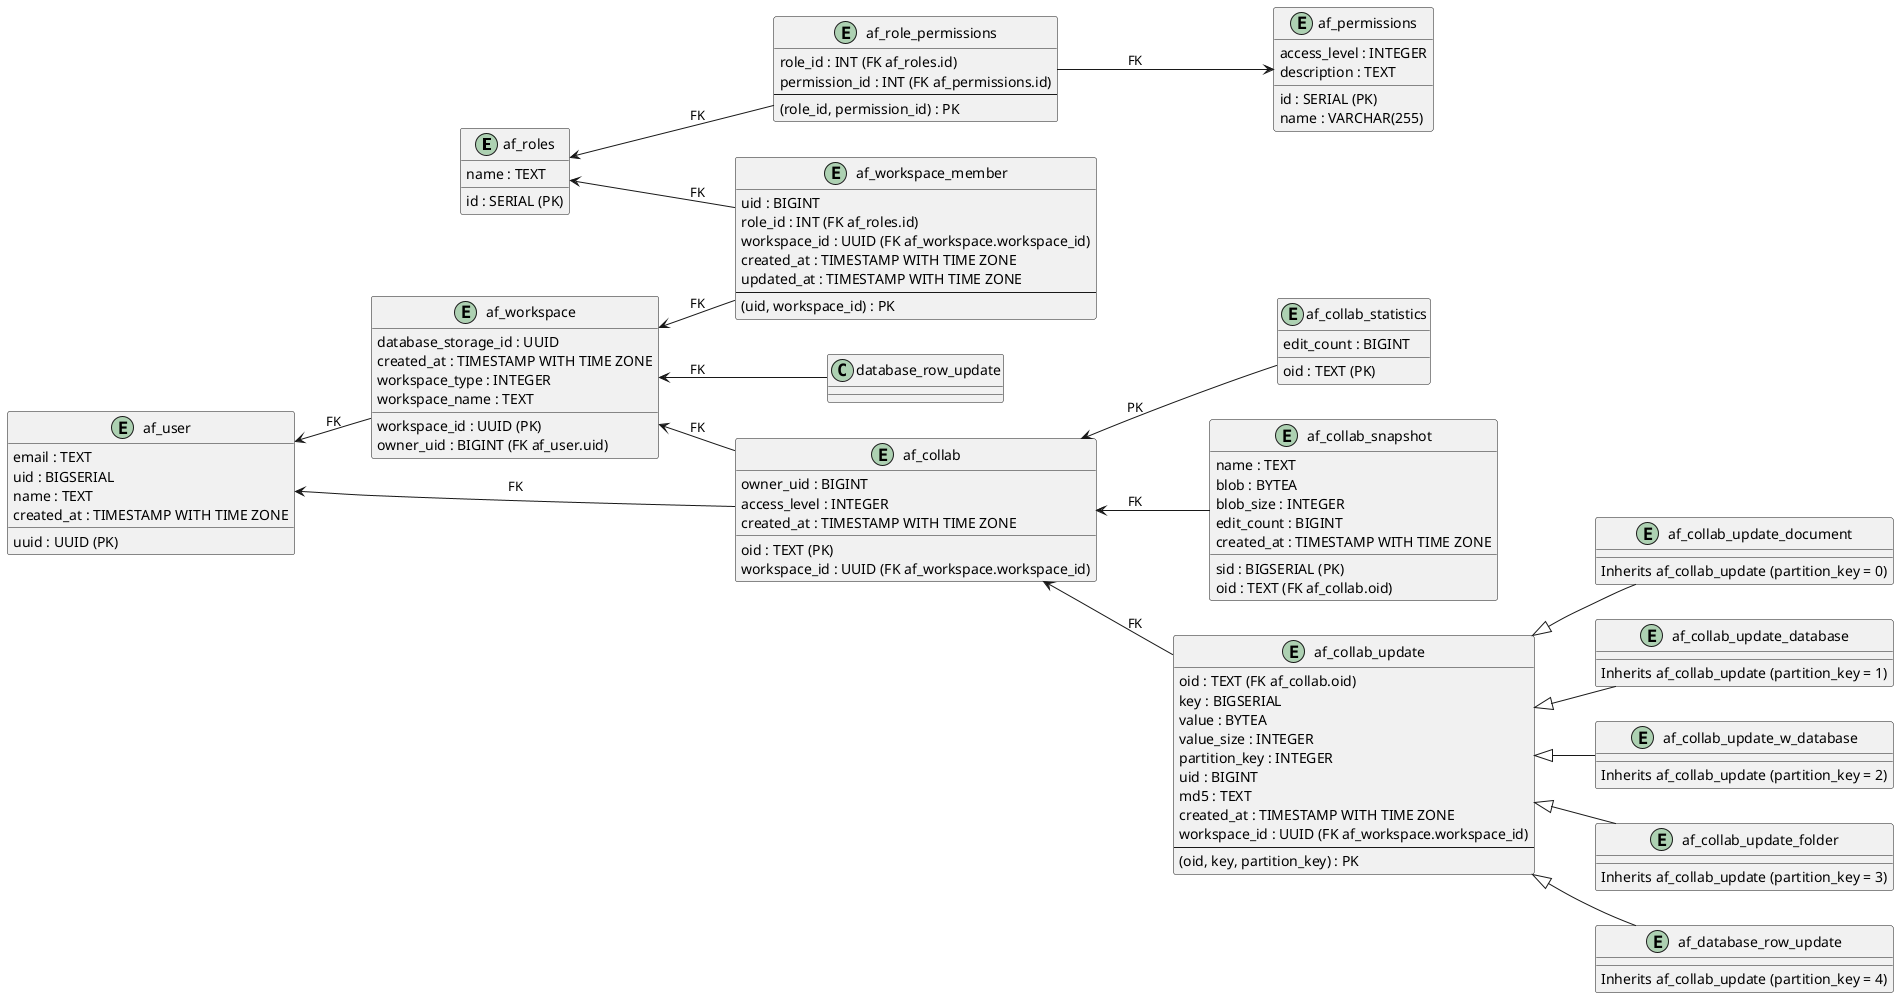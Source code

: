 @startuml
left to right direction

entity "af_roles" as roles {
  id : SERIAL (PK)
  name : TEXT
}

entity "af_permissions" as permissions {
  id : SERIAL (PK)
  name : VARCHAR(255)
  access_level : INTEGER
  description : TEXT
}

entity "af_role_permissions" as role_permissions {
  role_id : INT (FK af_roles.id)
  permission_id : INT (FK af_permissions.id)
  --
  (role_id, permission_id) : PK
}

entity "af_user" as user {
  uuid : UUID (PK)
  email : TEXT
  uid : BIGSERIAL
  name : TEXT
  created_at : TIMESTAMP WITH TIME ZONE
}

entity "af_workspace" as workspace {
  workspace_id : UUID (PK)
  database_storage_id : UUID
  owner_uid : BIGINT (FK af_user.uid)
  created_at : TIMESTAMP WITH TIME ZONE
  workspace_type : INTEGER
  workspace_name : TEXT
}

entity "af_workspace_member" as workspace_member {
  uid : BIGINT
  role_id : INT (FK af_roles.id)
  workspace_id : UUID (FK af_workspace.workspace_id)
  created_at : TIMESTAMP WITH TIME ZONE
  updated_at : TIMESTAMP WITH TIME ZONE
  --
  (uid, workspace_id) : PK
}

entity "af_collab" as collab {
  oid : TEXT (PK)
  owner_uid : BIGINT
  workspace_id : UUID (FK af_workspace.workspace_id)
  access_level : INTEGER
  created_at : TIMESTAMP WITH TIME ZONE
}

entity "af_collab_update" as collab_update {
  oid : TEXT (FK af_collab.oid)
  key : BIGSERIAL
  value : BYTEA
  value_size : INTEGER
  partition_key : INTEGER
  uid : BIGINT
  md5 : TEXT
  created_at : TIMESTAMP WITH TIME ZONE
  workspace_id : UUID (FK af_workspace.workspace_id)
  --
  (oid, key, partition_key) : PK
}


entity "af_collab_update_document" as af_collab_update_document {
  Inherits af_collab_update (partition_key = 0)
}

entity "af_collab_update_database" as af_collab_update_database {
  Inherits af_collab_update (partition_key = 1)
}

entity "af_collab_update_w_database" as af_collab_update_w_database {
  Inherits af_collab_update (partition_key = 2)
}

entity "af_collab_update_folder" as af_collab_update_folder {
  Inherits af_collab_update (partition_key = 3)
}

entity "af_database_row_update" as af_database_row_update {
  Inherits af_collab_update (partition_key = 4)
}

af_collab_update_document -u-|> collab_update
af_collab_update_database -u-|> collab_update
af_collab_update_w_database -u-|> collab_update
af_collab_update_folder -u-|> collab_update
af_database_row_update -u-|> collab_update

'entity "af_collab_member" as collab_member {
'  uid : BIGINT (FK af_user.uid)
'  oid : TEXT (FK af_collab.oid)
'  role_id : INTEGER (FK af_roles.id)
'  --
'  (uid, oid) : PK
'}

entity "af_collab_statistics" as collab_statistics {
  oid : TEXT (PK)
  edit_count : BIGINT
}

entity "af_collab_snapshot" as collab_snapshot {
  sid : BIGSERIAL (PK)
  oid : TEXT (FK af_collab.oid)
  name : TEXT
  blob : BYTEA
  blob_size : INTEGER
  edit_count : BIGINT
  created_at : TIMESTAMP WITH TIME ZONE
}


roles <-- role_permissions : FK
permissions <-u- role_permissions : FK
user <-- collab : FK
user <-- workspace : FK
'user <-- collab_member : FK
roles <-- workspace_member : FK
workspace <-- workspace_member : FK
workspace <-- collab : FK
workspace <-- database_row_update : FK
collab <-- collab_update : FK
collab <-- collab_snapshot: FK
'collab <-u- collab_member : FK
collab <-- collab_statistics : PK
'roles <-- collab_member : FK


@enduml

@startuml
title Triggers in Database Schema

participant "af_user" as A
participant "af_workspace" as B
participant "af_workspace_member" as C
participant "af_collab" as D
participant "af_collab_update" as E
participant "af_collab_member" as F
participant "af_collab_statistics" as G
participant "af_collab_snapshot" as H

A -> B: create_af_workspace_trigger
note right
This trigger fires after an insert on af_user. It automatically creates a workspace
with the uid of the new user as the owner_uid.
end note

B -> C: manage_af_workspace_member_role_trigger
note right
This trigger fires after an insert on af_workspace. It automatically
creates a workspace member in the af_workspace_member table with the
role 'Owner'.
end note

E -> D: insert_into_af_collab_trigger
note right
This trigger fires before an insert on af_collab_update.
It checks if a corresponding collab exists in the af_collab table.
If not, it creates one with the oid, uid, and current timestamp.
end note

D -> F: insert_into_af_collab_member_trigger
note right
This trigger fires after an insert on af_collab.
It automatically adds the collab's owner to the af_collab_member
table with the role 'Owner'.
end note

E -> G: af_collab_update_edit_count_trigger
note right
 This trigger fires after an insert on af_collab_update.
 It increments the edit_count of the corresponding collab in
 the af_collab_statistics table.
end note

H -> G: af_collab_snapshot_update_edit_count_trigger
note right
 This trigger fires after an insert on af_collab_snapshot.
 It sets the edit_count of the new snapshot to the current
 edit_count of the collab in the af_collab_statistics table.
end note

@enduml

